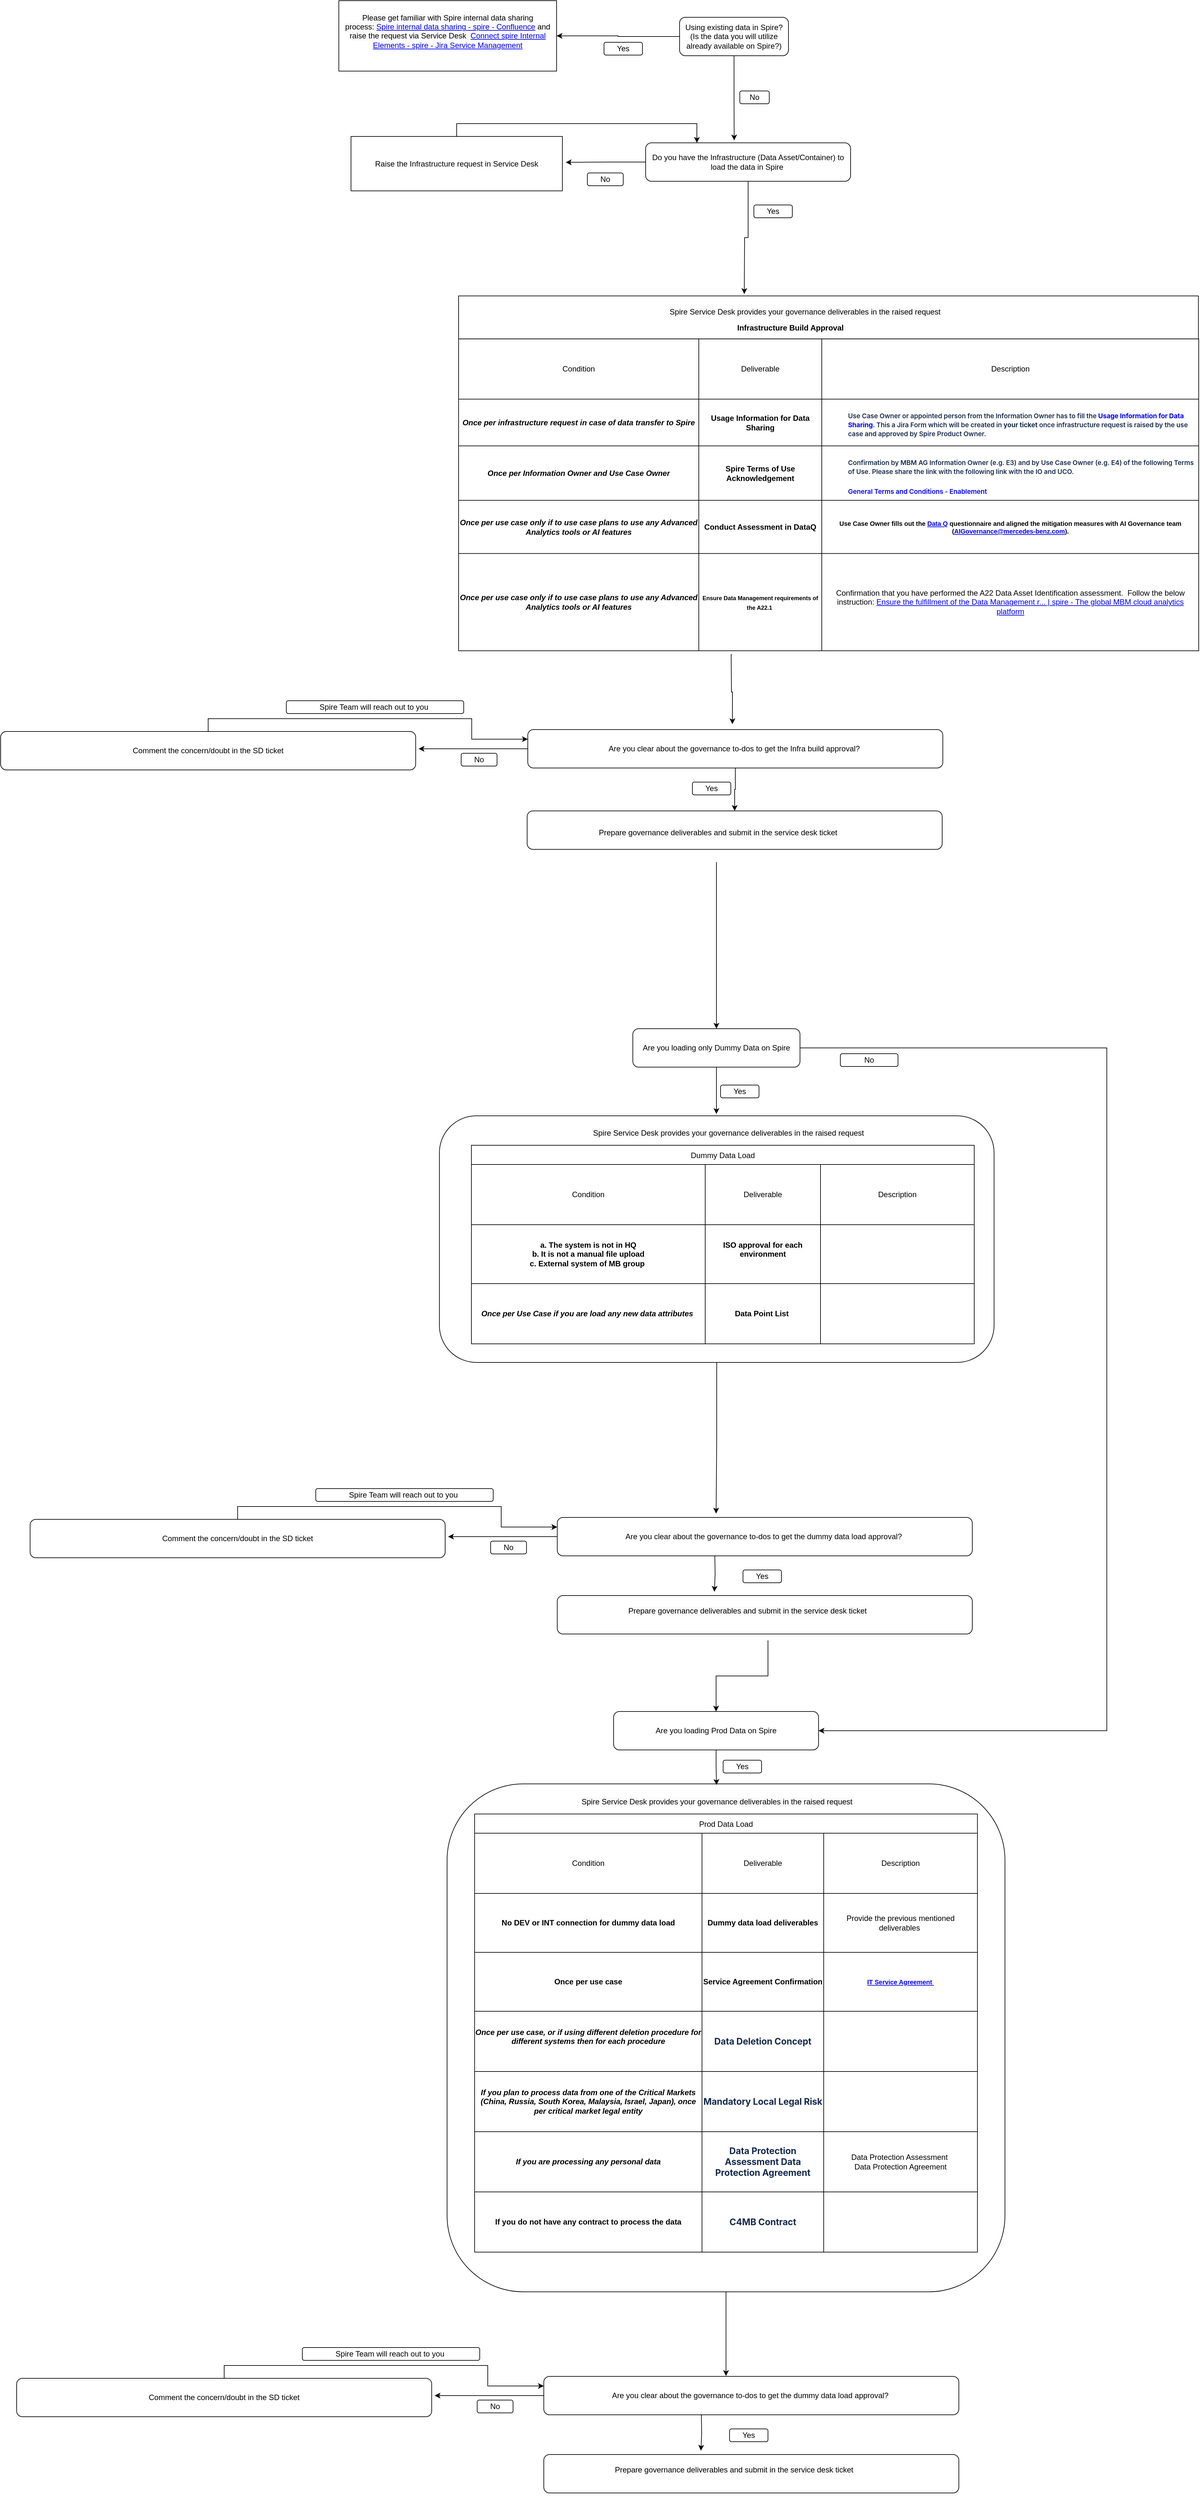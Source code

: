 <mxfile version="26.0.11">
  <diagram name="Page-1" id="hQ-1x9BbB4eBENIIL7El">
    <mxGraphModel dx="2869" dy="2221" grid="0" gridSize="10" guides="0" tooltips="1" connect="1" arrows="1" fold="1" page="1" pageScale="1" pageWidth="850" pageHeight="1100" math="0" shadow="0">
      <root>
        <mxCell id="0" />
        <mxCell id="1" parent="0" />
        <mxCell id="LPWXYnSDIeVFGLM9SnJD-84" value="" style="rounded=0;whiteSpace=wrap;html=1;" parent="1" vertex="1">
          <mxGeometry x="-42" y="459" width="1155" height="67.15" as="geometry" />
        </mxCell>
        <mxCell id="YCz1P3o43b8qL185OjPD-56" value="" style="rounded=1;whiteSpace=wrap;html=1;" vertex="1" parent="1">
          <mxGeometry x="-60" y="2782" width="871" height="793" as="geometry" />
        </mxCell>
        <mxCell id="YCz1P3o43b8qL185OjPD-52" value="" style="rounded=1;whiteSpace=wrap;html=1;" vertex="1" parent="1">
          <mxGeometry x="112" y="2488" width="648" height="60" as="geometry" />
        </mxCell>
        <mxCell id="YCz1P3o43b8qL185OjPD-27" value="" style="rounded=1;whiteSpace=wrap;html=1;" vertex="1" parent="1">
          <mxGeometry x="65" y="1263" width="648" height="60" as="geometry" />
        </mxCell>
        <mxCell id="YCz1P3o43b8qL185OjPD-23" value="" style="rounded=1;whiteSpace=wrap;html=1;" vertex="1" parent="1">
          <mxGeometry x="-72" y="1739" width="866" height="385" as="geometry" />
        </mxCell>
        <mxCell id="YCz1P3o43b8qL185OjPD-5" style="edgeStyle=orthogonalEdgeStyle;rounded=0;orthogonalLoop=1;jettySize=auto;html=1;" edge="1" parent="1" source="LPWXYnSDIeVFGLM9SnJD-1" target="LPWXYnSDIeVFGLM9SnJD-32">
          <mxGeometry relative="1" as="geometry" />
        </mxCell>
        <mxCell id="LPWXYnSDIeVFGLM9SnJD-1" value="Using existing data in Spire?&lt;div&gt;(Is the data you will utilize already available on Spire?)&lt;/div&gt;" style="rounded=1;whiteSpace=wrap;html=1;" parent="1" vertex="1">
          <mxGeometry x="303" y="24" width="170" height="60" as="geometry" />
        </mxCell>
        <mxCell id="LPWXYnSDIeVFGLM9SnJD-10" value="No" style="rounded=1;whiteSpace=wrap;html=1;" parent="1" vertex="1">
          <mxGeometry x="397" y="139" width="46" height="20" as="geometry" />
        </mxCell>
        <mxCell id="YCz1P3o43b8qL185OjPD-7" style="edgeStyle=orthogonalEdgeStyle;rounded=0;orthogonalLoop=1;jettySize=auto;html=1;exitX=0;exitY=0.5;exitDx=0;exitDy=0;" edge="1" parent="1" source="LPWXYnSDIeVFGLM9SnJD-18">
          <mxGeometry relative="1" as="geometry">
            <mxPoint x="125.286" y="250.429" as="targetPoint" />
          </mxGeometry>
        </mxCell>
        <mxCell id="LPWXYnSDIeVFGLM9SnJD-18" value="Do you have the Infrastructure (Data Asset/Container) to load the data in Spire&amp;nbsp;" style="rounded=1;whiteSpace=wrap;html=1;" parent="1" vertex="1">
          <mxGeometry x="250" y="220" width="320" height="60" as="geometry" />
        </mxCell>
        <mxCell id="YCz1P3o43b8qL185OjPD-24" style="edgeStyle=orthogonalEdgeStyle;rounded=0;orthogonalLoop=1;jettySize=auto;html=1;" edge="1" parent="1" source="LPWXYnSDIeVFGLM9SnJD-28">
          <mxGeometry relative="1" as="geometry">
            <mxPoint x="360.5" y="1736.095" as="targetPoint" />
          </mxGeometry>
        </mxCell>
        <mxCell id="LPWXYnSDIeVFGLM9SnJD-28" value="Are you loading only Dummy Data on Spire" style="rounded=1;whiteSpace=wrap;html=1;" parent="1" vertex="1">
          <mxGeometry x="230" y="1603" width="261" height="60" as="geometry" />
        </mxCell>
        <UserObject label="&#xa;&lt;span style=&quot;color: rgb(0, 0, 0); font-family: Helvetica; font-size: 12px; font-style: normal; font-variant-ligatures: normal; font-variant-caps: normal; font-weight: 400; letter-spacing: normal; orphans: 2; text-align: center; text-indent: 0px; text-transform: none; widows: 2; word-spacing: 0px; -webkit-text-stroke-width: 0px; white-space: normal; background-color: rgb(251, 251, 251); text-decoration-thickness: initial; text-decoration-style: initial; text-decoration-color: initial; display: inline !important; float: none;&quot;&gt;Please get familiar with&amp;nbsp;Spire internal data sharing process:&amp;nbsp;&lt;/span&gt;&lt;a style=&quot;forced-color-adjust: none; font-family: Helvetica; font-size: 12px; font-style: normal; font-variant-ligatures: normal; font-variant-caps: normal; font-weight: 400; letter-spacing: normal; orphans: 2; text-align: center; text-indent: 0px; text-transform: none; widows: 2; word-spacing: 0px; -webkit-text-stroke-width: 0px; white-space: normal; background-color: rgb(251, 251, 251);&quot; href=&quot;https://mercedes-benz-mobility.atlassian.net/wiki/spaces/DSPL/pages/673218737/Spire+internal+data+sharing&quot;&gt;Spire internal data sharing - spire - Confluence&lt;/a&gt;&lt;span style=&quot;color: rgb(0, 0, 0); font-family: Helvetica; font-size: 12px; font-style: normal; font-variant-ligatures: normal; font-variant-caps: normal; font-weight: 400; letter-spacing: normal; orphans: 2; text-align: center; text-indent: 0px; text-transform: none; widows: 2; word-spacing: 0px; -webkit-text-stroke-width: 0px; white-space: normal; background-color: rgb(251, 251, 251); text-decoration-thickness: initial; text-decoration-style: initial; text-decoration-color: initial; display: inline !important; float: none;&quot;&gt;&amp;nbsp;and raise the request via Service Desk&amp;nbsp;&amp;nbsp;&lt;/span&gt;&lt;a style=&quot;forced-color-adjust: none; font-family: Helvetica; font-size: 12px; font-style: normal; font-variant-ligatures: normal; font-variant-caps: normal; font-weight: 400; letter-spacing: normal; orphans: 2; text-align: center; text-indent: 0px; text-transform: none; widows: 2; word-spacing: 0px; -webkit-text-stroke-width: 0px; white-space: normal; background-color: rgb(251, 251, 251);&quot; href=&quot;https://mercedes-benz-mobility.atlassian.net/servicedesk/customer/portal/48/group/164/create/971&quot;&gt;Connect spire Internal Elements - spire - Jira Service Management&lt;/a&gt;&#xa;&#xa;" link="&#xa;&lt;span style=&quot;color: rgb(0, 0, 0); font-family: Helvetica; font-size: 12px; font-style: normal; font-variant-ligatures: normal; font-variant-caps: normal; font-weight: 400; letter-spacing: normal; orphans: 2; text-align: center; text-indent: 0px; text-transform: none; widows: 2; word-spacing: 0px; -webkit-text-stroke-width: 0px; white-space: normal; background-color: rgb(251, 251, 251); text-decoration-thickness: initial; text-decoration-style: initial; text-decoration-color: initial; display: inline !important; float: none;&quot;&gt;Please get familiar with&amp;nbsp;Spire internal data sharing process:&amp;nbsp;&lt;/span&gt;&lt;a style=&quot;forced-color-adjust: none; font-family: Helvetica; font-size: 12px; font-style: normal; font-variant-ligatures: normal; font-variant-caps: normal; font-weight: 400; letter-spacing: normal; orphans: 2; text-align: center; text-indent: 0px; text-transform: none; widows: 2; word-spacing: 0px; -webkit-text-stroke-width: 0px; white-space: normal; background-color: rgb(251, 251, 251);&quot; href=&quot;https://mercedes-benz-mobility.atlassian.net/wiki/spaces/DSPL/pages/673218737/Spire+internal+data+sharing&quot;&gt;Spire internal data sharing - spire - Confluence&lt;/a&gt;&lt;span style=&quot;color: rgb(0, 0, 0); font-family: Helvetica; font-size: 12px; font-style: normal; font-variant-ligatures: normal; font-variant-caps: normal; font-weight: 400; letter-spacing: normal; orphans: 2; text-align: center; text-indent: 0px; text-transform: none; widows: 2; word-spacing: 0px; -webkit-text-stroke-width: 0px; white-space: normal; background-color: rgb(251, 251, 251); text-decoration-thickness: initial; text-decoration-style: initial; text-decoration-color: initial; display: inline !important; float: none;&quot;&gt;&amp;nbsp;and raise the request via Service Desk&amp;nbsp;&amp;nbsp;&lt;/span&gt;&lt;a style=&quot;forced-color-adjust: none; font-family: Helvetica; font-size: 12px; font-style: normal; font-variant-ligatures: normal; font-variant-caps: normal; font-weight: 400; letter-spacing: normal; orphans: 2; text-align: center; text-indent: 0px; text-transform: none; widows: 2; word-spacing: 0px; -webkit-text-stroke-width: 0px; white-space: normal; background-color: rgb(251, 251, 251);&quot; href=&quot;https://mercedes-benz-mobility.atlassian.net/servicedesk/customer/portal/48/group/164/create/971&quot;&gt;Connect spire Internal Elements - spire - Jira Service Management&lt;/a&gt;&#xa;&#xa;" id="LPWXYnSDIeVFGLM9SnJD-32">
          <mxCell style="rounded=0;whiteSpace=wrap;html=1;" parent="1" vertex="1">
            <mxGeometry x="-229" y="-2" width="340" height="110" as="geometry" />
          </mxCell>
        </UserObject>
        <mxCell id="LPWXYnSDIeVFGLM9SnJD-85" value="Dummy Data Load" style="shape=table;startSize=30;container=1;collapsible=0;childLayout=tableLayout;" parent="1" vertex="1">
          <mxGeometry x="-22" y="1785" width="785" height="310" as="geometry" />
        </mxCell>
        <mxCell id="LPWXYnSDIeVFGLM9SnJD-86" value="" style="shape=tableRow;horizontal=0;startSize=0;swimlaneHead=0;swimlaneBody=0;strokeColor=inherit;top=0;left=0;bottom=0;right=0;collapsible=0;dropTarget=0;fillColor=none;points=[[0,0.5],[1,0.5]];portConstraint=eastwest;" parent="LPWXYnSDIeVFGLM9SnJD-85" vertex="1">
          <mxGeometry y="30" width="785" height="94" as="geometry" />
        </mxCell>
        <mxCell id="LPWXYnSDIeVFGLM9SnJD-95" value="Condition" style="shape=partialRectangle;html=1;whiteSpace=wrap;connectable=0;strokeColor=inherit;overflow=hidden;fillColor=none;top=0;left=0;bottom=0;right=0;pointerEvents=1;" parent="LPWXYnSDIeVFGLM9SnJD-86" vertex="1">
          <mxGeometry width="365" height="94" as="geometry">
            <mxRectangle width="365" height="94" as="alternateBounds" />
          </mxGeometry>
        </mxCell>
        <mxCell id="LPWXYnSDIeVFGLM9SnJD-87" value="Deliverable" style="shape=partialRectangle;html=1;whiteSpace=wrap;connectable=0;strokeColor=inherit;overflow=hidden;fillColor=none;top=0;left=0;bottom=0;right=0;pointerEvents=1;" parent="LPWXYnSDIeVFGLM9SnJD-86" vertex="1">
          <mxGeometry x="365" width="180" height="94" as="geometry">
            <mxRectangle width="180" height="94" as="alternateBounds" />
          </mxGeometry>
        </mxCell>
        <mxCell id="LPWXYnSDIeVFGLM9SnJD-88" value="Description" style="shape=partialRectangle;html=1;whiteSpace=wrap;connectable=0;strokeColor=inherit;overflow=hidden;fillColor=none;top=0;left=0;bottom=0;right=0;pointerEvents=1;" parent="LPWXYnSDIeVFGLM9SnJD-86" vertex="1">
          <mxGeometry x="545" width="240" height="94" as="geometry">
            <mxRectangle width="240" height="94" as="alternateBounds" />
          </mxGeometry>
        </mxCell>
        <mxCell id="LPWXYnSDIeVFGLM9SnJD-89" value="" style="shape=tableRow;horizontal=0;startSize=0;swimlaneHead=0;swimlaneBody=0;strokeColor=inherit;top=0;left=0;bottom=0;right=0;collapsible=0;dropTarget=0;fillColor=none;points=[[0,0.5],[1,0.5]];portConstraint=eastwest;" parent="LPWXYnSDIeVFGLM9SnJD-85" vertex="1">
          <mxGeometry y="124" width="785" height="92" as="geometry" />
        </mxCell>
        <mxCell id="LPWXYnSDIeVFGLM9SnJD-96" value="&lt;b&gt;a. The system is not in HQ&lt;/b&gt;&lt;div&gt;&lt;b&gt;b. It is not a manual file upload&lt;/b&gt;&lt;/div&gt;&lt;div&gt;&lt;b&gt;c. External system of MB group&amp;nbsp;&lt;/b&gt;&lt;/div&gt;" style="shape=partialRectangle;html=1;whiteSpace=wrap;connectable=0;strokeColor=inherit;overflow=hidden;fillColor=none;top=0;left=0;bottom=0;right=0;pointerEvents=1;" parent="LPWXYnSDIeVFGLM9SnJD-89" vertex="1">
          <mxGeometry width="365" height="92" as="geometry">
            <mxRectangle width="365" height="92" as="alternateBounds" />
          </mxGeometry>
        </mxCell>
        <mxCell id="LPWXYnSDIeVFGLM9SnJD-90" value="&#xa;&lt;strong style=&quot;forced-color-adjust: none; color: rgb(0, 0, 0); font-family: Helvetica; font-size: 12px; font-style: normal; font-variant-ligatures: normal; font-variant-caps: normal; letter-spacing: normal; orphans: 2; text-indent: 0px; text-transform: none; widows: 2; word-spacing: 0px; -webkit-text-stroke-width: 0px; white-space: normal; background-color: rgb(251, 251, 251); text-decoration-thickness: initial; text-decoration-style: initial; text-decoration-color: initial; text-align: left;&quot; data-prosemirror-mark-name=&quot;strong&quot; data-prosemirror-content-type=&quot;mark&quot;&gt;ISO approval for each environment&lt;/strong&gt;&#xa;&#xa;" style="shape=partialRectangle;html=1;whiteSpace=wrap;connectable=0;strokeColor=inherit;overflow=hidden;fillColor=none;top=0;left=0;bottom=0;right=0;pointerEvents=1;" parent="LPWXYnSDIeVFGLM9SnJD-89" vertex="1">
          <mxGeometry x="365" width="180" height="92" as="geometry">
            <mxRectangle width="180" height="92" as="alternateBounds" />
          </mxGeometry>
        </mxCell>
        <mxCell id="LPWXYnSDIeVFGLM9SnJD-91" value="" style="shape=partialRectangle;html=1;whiteSpace=wrap;connectable=0;strokeColor=inherit;overflow=hidden;fillColor=none;top=0;left=0;bottom=0;right=0;pointerEvents=1;" parent="LPWXYnSDIeVFGLM9SnJD-89" vertex="1">
          <mxGeometry x="545" width="240" height="92" as="geometry">
            <mxRectangle width="240" height="92" as="alternateBounds" />
          </mxGeometry>
        </mxCell>
        <mxCell id="LPWXYnSDIeVFGLM9SnJD-92" style="shape=tableRow;horizontal=0;startSize=0;swimlaneHead=0;swimlaneBody=0;strokeColor=inherit;top=0;left=0;bottom=0;right=0;collapsible=0;dropTarget=0;fillColor=none;points=[[0,0.5],[1,0.5]];portConstraint=eastwest;" parent="LPWXYnSDIeVFGLM9SnJD-85" vertex="1">
          <mxGeometry y="216" width="785" height="94" as="geometry" />
        </mxCell>
        <mxCell id="LPWXYnSDIeVFGLM9SnJD-97" value="&lt;strong style=&quot;color: light-dark(rgb(0, 0, 0), rgb(255, 255, 255)); text-align: left; background-color: transparent;&quot; data-prosemirror-mark-name=&quot;strong&quot; data-prosemirror-content-type=&quot;mark&quot;&gt;&lt;i&gt;Once per Use Case if you are load any new data attributes&amp;nbsp;&lt;/i&gt;&lt;/strong&gt;" style="shape=partialRectangle;html=1;whiteSpace=wrap;connectable=0;strokeColor=inherit;overflow=hidden;fillColor=none;top=0;left=0;bottom=0;right=0;pointerEvents=1;" parent="LPWXYnSDIeVFGLM9SnJD-92" vertex="1">
          <mxGeometry width="365" height="94" as="geometry">
            <mxRectangle width="365" height="94" as="alternateBounds" />
          </mxGeometry>
        </mxCell>
        <mxCell id="LPWXYnSDIeVFGLM9SnJD-93" value="&lt;strong style=&quot;text-align: left;&quot; data-prosemirror-mark-name=&quot;strong&quot; data-prosemirror-content-type=&quot;mark&quot;&gt;Data Point List&amp;nbsp;&lt;/strong&gt;" style="shape=partialRectangle;html=1;whiteSpace=wrap;connectable=0;strokeColor=inherit;overflow=hidden;fillColor=none;top=0;left=0;bottom=0;right=0;pointerEvents=1;" parent="LPWXYnSDIeVFGLM9SnJD-92" vertex="1">
          <mxGeometry x="365" width="180" height="94" as="geometry">
            <mxRectangle width="180" height="94" as="alternateBounds" />
          </mxGeometry>
        </mxCell>
        <mxCell id="LPWXYnSDIeVFGLM9SnJD-94" style="shape=partialRectangle;html=1;whiteSpace=wrap;connectable=0;strokeColor=inherit;overflow=hidden;fillColor=none;top=0;left=0;bottom=0;right=0;pointerEvents=1;" parent="LPWXYnSDIeVFGLM9SnJD-92" vertex="1">
          <mxGeometry x="545" width="240" height="94" as="geometry">
            <mxRectangle width="240" height="94" as="alternateBounds" />
          </mxGeometry>
        </mxCell>
        <mxCell id="LPWXYnSDIeVFGLM9SnJD-98" value="Are you loading Prod Data on Spire" style="rounded=1;whiteSpace=wrap;html=1;" parent="1" vertex="1">
          <mxGeometry x="200" y="2669" width="320" height="60" as="geometry" />
        </mxCell>
        <mxCell id="LPWXYnSDIeVFGLM9SnJD-99" value="Prod Data Load" style="shape=table;startSize=30;container=1;collapsible=0;childLayout=tableLayout;" parent="1" vertex="1">
          <mxGeometry x="-17" y="2829" width="785" height="684" as="geometry" />
        </mxCell>
        <mxCell id="LPWXYnSDIeVFGLM9SnJD-100" value="" style="shape=tableRow;horizontal=0;startSize=0;swimlaneHead=0;swimlaneBody=0;strokeColor=inherit;top=0;left=0;bottom=0;right=0;collapsible=0;dropTarget=0;fillColor=none;points=[[0,0.5],[1,0.5]];portConstraint=eastwest;" parent="LPWXYnSDIeVFGLM9SnJD-99" vertex="1">
          <mxGeometry y="30" width="785" height="94" as="geometry" />
        </mxCell>
        <mxCell id="LPWXYnSDIeVFGLM9SnJD-101" value="Condition" style="shape=partialRectangle;html=1;whiteSpace=wrap;connectable=0;strokeColor=inherit;overflow=hidden;fillColor=none;top=0;left=0;bottom=0;right=0;pointerEvents=1;" parent="LPWXYnSDIeVFGLM9SnJD-100" vertex="1">
          <mxGeometry width="355" height="94" as="geometry">
            <mxRectangle width="355" height="94" as="alternateBounds" />
          </mxGeometry>
        </mxCell>
        <mxCell id="LPWXYnSDIeVFGLM9SnJD-102" value="Deliverable" style="shape=partialRectangle;html=1;whiteSpace=wrap;connectable=0;strokeColor=inherit;overflow=hidden;fillColor=none;top=0;left=0;bottom=0;right=0;pointerEvents=1;" parent="LPWXYnSDIeVFGLM9SnJD-100" vertex="1">
          <mxGeometry x="355" width="190" height="94" as="geometry">
            <mxRectangle width="190" height="94" as="alternateBounds" />
          </mxGeometry>
        </mxCell>
        <mxCell id="LPWXYnSDIeVFGLM9SnJD-103" value="Description" style="shape=partialRectangle;html=1;whiteSpace=wrap;connectable=0;strokeColor=inherit;overflow=hidden;fillColor=none;top=0;left=0;bottom=0;right=0;pointerEvents=1;" parent="LPWXYnSDIeVFGLM9SnJD-100" vertex="1">
          <mxGeometry x="545" width="240" height="94" as="geometry">
            <mxRectangle width="240" height="94" as="alternateBounds" />
          </mxGeometry>
        </mxCell>
        <mxCell id="LPWXYnSDIeVFGLM9SnJD-124" value="" style="shape=tableRow;horizontal=0;startSize=0;swimlaneHead=0;swimlaneBody=0;strokeColor=inherit;top=0;left=0;bottom=0;right=0;collapsible=0;dropTarget=0;fillColor=none;points=[[0,0.5],[1,0.5]];portConstraint=eastwest;" parent="LPWXYnSDIeVFGLM9SnJD-99" vertex="1">
          <mxGeometry y="124" width="785" height="92" as="geometry" />
        </mxCell>
        <mxCell id="LPWXYnSDIeVFGLM9SnJD-125" value="&lt;b&gt;No DEV or INT connection for dummy data load&lt;/b&gt;" style="shape=partialRectangle;html=1;whiteSpace=wrap;connectable=0;strokeColor=inherit;overflow=hidden;fillColor=none;top=0;left=0;bottom=0;right=0;pointerEvents=1;" parent="LPWXYnSDIeVFGLM9SnJD-124" vertex="1">
          <mxGeometry width="355" height="92" as="geometry">
            <mxRectangle width="355" height="92" as="alternateBounds" />
          </mxGeometry>
        </mxCell>
        <mxCell id="LPWXYnSDIeVFGLM9SnJD-126" value="&lt;b&gt;Dummy data load deliverables&lt;/b&gt;" style="shape=partialRectangle;html=1;whiteSpace=wrap;connectable=0;strokeColor=inherit;overflow=hidden;fillColor=none;top=0;left=0;bottom=0;right=0;pointerEvents=1;" parent="LPWXYnSDIeVFGLM9SnJD-124" vertex="1">
          <mxGeometry x="355" width="190" height="92" as="geometry">
            <mxRectangle width="190" height="92" as="alternateBounds" />
          </mxGeometry>
        </mxCell>
        <mxCell id="LPWXYnSDIeVFGLM9SnJD-127" value="Provide the previous mentioned deliverables&amp;nbsp;" style="shape=partialRectangle;html=1;whiteSpace=wrap;connectable=0;strokeColor=inherit;overflow=hidden;fillColor=none;top=0;left=0;bottom=0;right=0;pointerEvents=1;" parent="LPWXYnSDIeVFGLM9SnJD-124" vertex="1">
          <mxGeometry x="545" width="240" height="92" as="geometry">
            <mxRectangle width="240" height="92" as="alternateBounds" />
          </mxGeometry>
        </mxCell>
        <mxCell id="LPWXYnSDIeVFGLM9SnJD-104" value="" style="shape=tableRow;horizontal=0;startSize=0;swimlaneHead=0;swimlaneBody=0;strokeColor=inherit;top=0;left=0;bottom=0;right=0;collapsible=0;dropTarget=0;fillColor=none;points=[[0,0.5],[1,0.5]];portConstraint=eastwest;" parent="LPWXYnSDIeVFGLM9SnJD-99" vertex="1">
          <mxGeometry y="216" width="785" height="92" as="geometry" />
        </mxCell>
        <mxCell id="LPWXYnSDIeVFGLM9SnJD-105" value="&lt;b&gt;Once per use case&lt;/b&gt;" style="shape=partialRectangle;html=1;whiteSpace=wrap;connectable=0;strokeColor=inherit;overflow=hidden;fillColor=none;top=0;left=0;bottom=0;right=0;pointerEvents=1;" parent="LPWXYnSDIeVFGLM9SnJD-104" vertex="1">
          <mxGeometry width="355" height="92" as="geometry">
            <mxRectangle width="355" height="92" as="alternateBounds" />
          </mxGeometry>
        </mxCell>
        <mxCell id="LPWXYnSDIeVFGLM9SnJD-106" value="&lt;b&gt;Service Agreement Confirmation&lt;/b&gt;" style="shape=partialRectangle;html=1;whiteSpace=wrap;connectable=0;strokeColor=inherit;overflow=hidden;fillColor=none;top=0;left=0;bottom=0;right=0;pointerEvents=1;" parent="LPWXYnSDIeVFGLM9SnJD-104" vertex="1">
          <mxGeometry x="355" width="190" height="92" as="geometry">
            <mxRectangle width="190" height="92" as="alternateBounds" />
          </mxGeometry>
        </mxCell>
        <mxCell id="LPWXYnSDIeVFGLM9SnJD-107" value="&lt;h5 data-pm-slice=&quot;1 1 []&quot; data-prosemirror-node-block=&quot;true&quot; data-prosemirror-node-name=&quot;heading&quot; data-prosemirror-content-type=&quot;node&quot; data-local-id=&quot;a94f655c-dc84-40ea-876c-7d7ab082163d&quot;&gt;&lt;a data-prosemirror-mark-name=&quot;link&quot; data-prosemirror-content-type=&quot;mark&quot; href=&quot;https://social.cloud.corpintra.net/docs/DOC-523059&quot;&gt;IT Service Agreement&amp;nbsp;&lt;/a&gt;&lt;/h5&gt;" style="shape=partialRectangle;html=1;whiteSpace=wrap;connectable=0;strokeColor=inherit;overflow=hidden;fillColor=none;top=0;left=0;bottom=0;right=0;pointerEvents=1;" parent="LPWXYnSDIeVFGLM9SnJD-104" vertex="1">
          <mxGeometry x="545" width="240" height="92" as="geometry">
            <mxRectangle width="240" height="92" as="alternateBounds" />
          </mxGeometry>
        </mxCell>
        <mxCell id="LPWXYnSDIeVFGLM9SnJD-112" style="shape=tableRow;horizontal=0;startSize=0;swimlaneHead=0;swimlaneBody=0;strokeColor=inherit;top=0;left=0;bottom=0;right=0;collapsible=0;dropTarget=0;fillColor=none;points=[[0,0.5],[1,0.5]];portConstraint=eastwest;" parent="LPWXYnSDIeVFGLM9SnJD-99" vertex="1">
          <mxGeometry y="308" width="785" height="94" as="geometry" />
        </mxCell>
        <mxCell id="LPWXYnSDIeVFGLM9SnJD-113" value="&lt;div style=&quot;&quot;&gt;&lt;span style=&quot;background-color: transparent;&quot;&gt;&lt;b&gt;&lt;i&gt;Once per use case, or if using different deletion procedure for different systems then for each procedure&lt;/i&gt;&lt;/b&gt;&lt;/span&gt;&lt;/div&gt;&lt;div style=&quot;&quot;&gt;&lt;span style=&quot;background-color: transparent;&quot;&gt;&lt;b&gt;&lt;i&gt;&lt;br&gt;&lt;/i&gt;&lt;/b&gt;&lt;/span&gt;&lt;/div&gt;" style="shape=partialRectangle;html=1;whiteSpace=wrap;connectable=0;strokeColor=inherit;overflow=hidden;fillColor=none;top=0;left=0;bottom=0;right=0;pointerEvents=1;" parent="LPWXYnSDIeVFGLM9SnJD-112" vertex="1">
          <mxGeometry width="355" height="94" as="geometry">
            <mxRectangle width="355" height="94" as="alternateBounds" />
          </mxGeometry>
        </mxCell>
        <mxCell id="LPWXYnSDIeVFGLM9SnJD-114" value="&lt;strong style=&quot;color: rgb(23, 43, 77); font-family: -apple-system, BlinkMacSystemFont, &amp;quot;Segoe UI&amp;quot;, Roboto, Oxygen, Ubuntu, &amp;quot;Fira Sans&amp;quot;, &amp;quot;Droid Sans&amp;quot;, &amp;quot;Helvetica Neue&amp;quot;, sans-serif; font-size: 14px; letter-spacing: -0.07px; text-align: start; white-space-collapse: preserve; background-color: rgb(255, 255, 255);&quot; data-renderer-mark=&quot;true&quot;&gt;Data Deletion Concept&lt;/strong&gt;" style="shape=partialRectangle;html=1;whiteSpace=wrap;connectable=0;strokeColor=inherit;overflow=hidden;fillColor=none;top=0;left=0;bottom=0;right=0;pointerEvents=1;" parent="LPWXYnSDIeVFGLM9SnJD-112" vertex="1">
          <mxGeometry x="355" width="190" height="94" as="geometry">
            <mxRectangle width="190" height="94" as="alternateBounds" />
          </mxGeometry>
        </mxCell>
        <mxCell id="LPWXYnSDIeVFGLM9SnJD-115" style="shape=partialRectangle;html=1;whiteSpace=wrap;connectable=0;strokeColor=inherit;overflow=hidden;fillColor=none;top=0;left=0;bottom=0;right=0;pointerEvents=1;" parent="LPWXYnSDIeVFGLM9SnJD-112" vertex="1">
          <mxGeometry x="545" width="240" height="94" as="geometry">
            <mxRectangle width="240" height="94" as="alternateBounds" />
          </mxGeometry>
        </mxCell>
        <mxCell id="LPWXYnSDIeVFGLM9SnJD-116" style="shape=tableRow;horizontal=0;startSize=0;swimlaneHead=0;swimlaneBody=0;strokeColor=inherit;top=0;left=0;bottom=0;right=0;collapsible=0;dropTarget=0;fillColor=none;points=[[0,0.5],[1,0.5]];portConstraint=eastwest;" parent="LPWXYnSDIeVFGLM9SnJD-99" vertex="1">
          <mxGeometry y="402" width="785" height="94" as="geometry" />
        </mxCell>
        <mxCell id="LPWXYnSDIeVFGLM9SnJD-117" value="&lt;div style=&quot;&quot;&gt;&lt;span style=&quot;background-color: transparent;&quot;&gt;&lt;b&gt;&lt;i&gt;If you plan to process data from one of the Critical Markets (China, Russia, South Korea, Malaysia, Israel, Japan), once per critical market legal entity&lt;/i&gt;&lt;/b&gt;&lt;/span&gt;&lt;/div&gt;" style="shape=partialRectangle;html=1;whiteSpace=wrap;connectable=0;strokeColor=inherit;overflow=hidden;fillColor=none;top=0;left=0;bottom=0;right=0;pointerEvents=1;align=center;" parent="LPWXYnSDIeVFGLM9SnJD-116" vertex="1">
          <mxGeometry width="355" height="94" as="geometry">
            <mxRectangle width="355" height="94" as="alternateBounds" />
          </mxGeometry>
        </mxCell>
        <mxCell id="LPWXYnSDIeVFGLM9SnJD-118" value="&lt;strong style=&quot;color: rgb(23, 43, 77); font-family: -apple-system, BlinkMacSystemFont, &amp;quot;Segoe UI&amp;quot;, Roboto, Oxygen, Ubuntu, &amp;quot;Fira Sans&amp;quot;, &amp;quot;Droid Sans&amp;quot;, &amp;quot;Helvetica Neue&amp;quot;, sans-serif; font-size: 14px; letter-spacing: -0.07px; text-align: start; white-space-collapse: preserve; background-color: rgb(255, 255, 255);&quot; data-renderer-mark=&quot;true&quot;&gt;Mandatory Local Legal Risk&lt;/strong&gt;" style="shape=partialRectangle;html=1;whiteSpace=wrap;connectable=0;strokeColor=inherit;overflow=hidden;fillColor=none;top=0;left=0;bottom=0;right=0;pointerEvents=1;" parent="LPWXYnSDIeVFGLM9SnJD-116" vertex="1">
          <mxGeometry x="355" width="190" height="94" as="geometry">
            <mxRectangle width="190" height="94" as="alternateBounds" />
          </mxGeometry>
        </mxCell>
        <mxCell id="LPWXYnSDIeVFGLM9SnJD-119" style="shape=partialRectangle;html=1;whiteSpace=wrap;connectable=0;strokeColor=inherit;overflow=hidden;fillColor=none;top=0;left=0;bottom=0;right=0;pointerEvents=1;" parent="LPWXYnSDIeVFGLM9SnJD-116" vertex="1">
          <mxGeometry x="545" width="240" height="94" as="geometry">
            <mxRectangle width="240" height="94" as="alternateBounds" />
          </mxGeometry>
        </mxCell>
        <mxCell id="LPWXYnSDIeVFGLM9SnJD-120" style="shape=tableRow;horizontal=0;startSize=0;swimlaneHead=0;swimlaneBody=0;strokeColor=inherit;top=0;left=0;bottom=0;right=0;collapsible=0;dropTarget=0;fillColor=none;points=[[0,0.5],[1,0.5]];portConstraint=eastwest;" parent="LPWXYnSDIeVFGLM9SnJD-99" vertex="1">
          <mxGeometry y="496" width="785" height="94" as="geometry" />
        </mxCell>
        <mxCell id="LPWXYnSDIeVFGLM9SnJD-121" value="&lt;strong style=&quot;color: light-dark(rgb(0, 0, 0), rgb(255, 255, 255)); text-align: left; background-color: transparent;&quot; data-prosemirror-mark-name=&quot;strong&quot; data-prosemirror-content-type=&quot;mark&quot;&gt;&lt;i&gt;If you are processing any personal data&lt;/i&gt;&lt;/strong&gt;" style="shape=partialRectangle;html=1;whiteSpace=wrap;connectable=0;strokeColor=inherit;overflow=hidden;fillColor=none;top=0;left=0;bottom=0;right=0;pointerEvents=1;" parent="LPWXYnSDIeVFGLM9SnJD-120" vertex="1">
          <mxGeometry width="355" height="94" as="geometry">
            <mxRectangle width="355" height="94" as="alternateBounds" />
          </mxGeometry>
        </mxCell>
        <mxCell id="LPWXYnSDIeVFGLM9SnJD-122" value="&lt;strong style=&quot;color: rgb(23, 43, 77); font-family: -apple-system, BlinkMacSystemFont, &amp;quot;Segoe UI&amp;quot;, Roboto, Oxygen, Ubuntu, &amp;quot;Fira Sans&amp;quot;, &amp;quot;Droid Sans&amp;quot;, &amp;quot;Helvetica Neue&amp;quot;, sans-serif; font-size: 14px; letter-spacing: -0.07px; text-align: start; white-space-collapse: preserve; background-color: rgb(255, 255, 255);&quot; data-renderer-mark=&quot;true&quot;&gt;Data Protection Assessment Data Protection Agreement&lt;/strong&gt;" style="shape=partialRectangle;html=1;whiteSpace=wrap;connectable=0;strokeColor=inherit;overflow=hidden;fillColor=none;top=0;left=0;bottom=0;right=0;pointerEvents=1;" parent="LPWXYnSDIeVFGLM9SnJD-120" vertex="1">
          <mxGeometry x="355" width="190" height="94" as="geometry">
            <mxRectangle width="190" height="94" as="alternateBounds" />
          </mxGeometry>
        </mxCell>
        <mxCell id="LPWXYnSDIeVFGLM9SnJD-123" value="Data Protection Assessment&amp;nbsp;&lt;div&gt;Data Protection Agreement&lt;/div&gt;" style="shape=partialRectangle;html=1;whiteSpace=wrap;connectable=0;strokeColor=inherit;overflow=hidden;fillColor=none;top=0;left=0;bottom=0;right=0;pointerEvents=1;" parent="LPWXYnSDIeVFGLM9SnJD-120" vertex="1">
          <mxGeometry x="545" width="240" height="94" as="geometry">
            <mxRectangle width="240" height="94" as="alternateBounds" />
          </mxGeometry>
        </mxCell>
        <mxCell id="LPWXYnSDIeVFGLM9SnJD-108" style="shape=tableRow;horizontal=0;startSize=0;swimlaneHead=0;swimlaneBody=0;strokeColor=inherit;top=0;left=0;bottom=0;right=0;collapsible=0;dropTarget=0;fillColor=none;points=[[0,0.5],[1,0.5]];portConstraint=eastwest;" parent="LPWXYnSDIeVFGLM9SnJD-99" vertex="1">
          <mxGeometry y="590" width="785" height="94" as="geometry" />
        </mxCell>
        <mxCell id="LPWXYnSDIeVFGLM9SnJD-109" value="&lt;b&gt;If you do not have any contract to process the data&lt;/b&gt;" style="shape=partialRectangle;html=1;whiteSpace=wrap;connectable=0;strokeColor=inherit;overflow=hidden;fillColor=none;top=0;left=0;bottom=0;right=0;pointerEvents=1;" parent="LPWXYnSDIeVFGLM9SnJD-108" vertex="1">
          <mxGeometry width="355" height="94" as="geometry">
            <mxRectangle width="355" height="94" as="alternateBounds" />
          </mxGeometry>
        </mxCell>
        <mxCell id="LPWXYnSDIeVFGLM9SnJD-110" value="&lt;strong style=&quot;color: rgb(23, 43, 77); font-family: -apple-system, BlinkMacSystemFont, &amp;quot;Segoe UI&amp;quot;, Roboto, Oxygen, Ubuntu, &amp;quot;Fira Sans&amp;quot;, &amp;quot;Droid Sans&amp;quot;, &amp;quot;Helvetica Neue&amp;quot;, sans-serif; font-size: 14px; letter-spacing: -0.07px; text-align: start; white-space-collapse: preserve; background-color: rgb(255, 255, 255);&quot; data-renderer-mark=&quot;true&quot;&gt;C4MB Contract&lt;/strong&gt;" style="shape=partialRectangle;html=1;whiteSpace=wrap;connectable=0;strokeColor=inherit;overflow=hidden;fillColor=none;top=0;left=0;bottom=0;right=0;pointerEvents=1;" parent="LPWXYnSDIeVFGLM9SnJD-108" vertex="1">
          <mxGeometry x="355" width="190" height="94" as="geometry">
            <mxRectangle width="190" height="94" as="alternateBounds" />
          </mxGeometry>
        </mxCell>
        <mxCell id="LPWXYnSDIeVFGLM9SnJD-111" value="" style="shape=partialRectangle;html=1;whiteSpace=wrap;connectable=0;strokeColor=inherit;overflow=hidden;fillColor=none;top=0;left=0;bottom=0;right=0;pointerEvents=1;" parent="LPWXYnSDIeVFGLM9SnJD-108" vertex="1">
          <mxGeometry x="545" width="240" height="94" as="geometry">
            <mxRectangle width="240" height="94" as="alternateBounds" />
          </mxGeometry>
        </mxCell>
        <mxCell id="LPWXYnSDIeVFGLM9SnJD-129" value="Yes" style="rounded=1;whiteSpace=wrap;html=1;" parent="1" vertex="1">
          <mxGeometry x="419" y="317" width="60" height="20" as="geometry" />
        </mxCell>
        <mxCell id="LPWXYnSDIeVFGLM9SnJD-131" value="No" style="rounded=1;whiteSpace=wrap;html=1;" parent="1" vertex="1">
          <mxGeometry x="554" y="1642" width="90" height="20" as="geometry" />
        </mxCell>
        <mxCell id="LPWXYnSDIeVFGLM9SnJD-133" value="Yes" style="rounded=1;whiteSpace=wrap;html=1;" parent="1" vertex="1">
          <mxGeometry x="367" y="1691" width="60" height="20" as="geometry" />
        </mxCell>
        <mxCell id="YCz1P3o43b8qL185OjPD-9" style="edgeStyle=orthogonalEdgeStyle;rounded=0;orthogonalLoop=1;jettySize=auto;html=1;entryX=0.25;entryY=0;entryDx=0;entryDy=0;exitX=0.5;exitY=0;exitDx=0;exitDy=0;" edge="1" parent="1" source="LPWXYnSDIeVFGLM9SnJD-134" target="LPWXYnSDIeVFGLM9SnJD-18">
          <mxGeometry relative="1" as="geometry" />
        </mxCell>
        <UserObject label="Raise the Infrastructure request in Service Desk" link="&#xa;&lt;span style=&quot;color: rgb(0, 0, 0); font-family: Helvetica; font-size: 12px; font-style: normal; font-variant-ligatures: normal; font-variant-caps: normal; font-weight: 400; letter-spacing: normal; orphans: 2; text-align: center; text-indent: 0px; text-transform: none; widows: 2; word-spacing: 0px; -webkit-text-stroke-width: 0px; white-space: normal; background-color: rgb(251, 251, 251); text-decoration-thickness: initial; text-decoration-style: initial; text-decoration-color: initial; display: inline !important; float: none;&quot;&gt;Please get familiar with&amp;nbsp;Spire internal data sharing process:&amp;nbsp;&lt;/span&gt;&lt;a style=&quot;forced-color-adjust: none; font-family: Helvetica; font-size: 12px; font-style: normal; font-variant-ligatures: normal; font-variant-caps: normal; font-weight: 400; letter-spacing: normal; orphans: 2; text-align: center; text-indent: 0px; text-transform: none; widows: 2; word-spacing: 0px; -webkit-text-stroke-width: 0px; white-space: normal; background-color: rgb(251, 251, 251);&quot; href=&quot;https://mercedes-benz-mobility.atlassian.net/wiki/spaces/DSPL/pages/673218737/Spire+internal+data+sharing&quot;&gt;Spire internal data sharing - spire - Confluence&lt;/a&gt;&lt;span style=&quot;color: rgb(0, 0, 0); font-family: Helvetica; font-size: 12px; font-style: normal; font-variant-ligatures: normal; font-variant-caps: normal; font-weight: 400; letter-spacing: normal; orphans: 2; text-align: center; text-indent: 0px; text-transform: none; widows: 2; word-spacing: 0px; -webkit-text-stroke-width: 0px; white-space: normal; background-color: rgb(251, 251, 251); text-decoration-thickness: initial; text-decoration-style: initial; text-decoration-color: initial; display: inline !important; float: none;&quot;&gt;&amp;nbsp;and raise the request via Service Desk&amp;nbsp;&amp;nbsp;&lt;/span&gt;&lt;a style=&quot;forced-color-adjust: none; font-family: Helvetica; font-size: 12px; font-style: normal; font-variant-ligatures: normal; font-variant-caps: normal; font-weight: 400; letter-spacing: normal; orphans: 2; text-align: center; text-indent: 0px; text-transform: none; widows: 2; word-spacing: 0px; -webkit-text-stroke-width: 0px; white-space: normal; background-color: rgb(251, 251, 251);&quot; href=&quot;https://mercedes-benz-mobility.atlassian.net/servicedesk/customer/portal/48/group/164/create/971&quot;&gt;Connect spire Internal Elements - spire - Jira Service Management&lt;/a&gt;&#xa;&#xa;" id="LPWXYnSDIeVFGLM9SnJD-134">
          <mxCell style="rounded=0;whiteSpace=wrap;html=1;" parent="1" vertex="1">
            <mxGeometry x="-210" y="210" width="330" height="85" as="geometry" />
          </mxCell>
        </UserObject>
        <mxCell id="LPWXYnSDIeVFGLM9SnJD-9" value="Yes" style="rounded=1;whiteSpace=wrap;html=1;" parent="1" vertex="1">
          <mxGeometry x="185" y="63" width="60" height="20" as="geometry" />
        </mxCell>
        <mxCell id="LPWXYnSDIeVFGLM9SnJD-140" value="No" style="rounded=1;whiteSpace=wrap;html=1;" parent="1" vertex="1">
          <mxGeometry x="159" y="267" width="56" height="20" as="geometry" />
        </mxCell>
        <mxCell id="YCz1P3o43b8qL185OjPD-4" style="edgeStyle=orthogonalEdgeStyle;rounded=0;orthogonalLoop=1;jettySize=auto;html=1;entryX=0.432;entryY=-0.064;entryDx=0;entryDy=0;entryPerimeter=0;" edge="1" parent="1" source="LPWXYnSDIeVFGLM9SnJD-1" target="LPWXYnSDIeVFGLM9SnJD-18">
          <mxGeometry relative="1" as="geometry" />
        </mxCell>
        <mxCell id="YCz1P3o43b8qL185OjPD-10" value="" style="group" vertex="1" connectable="0" parent="1">
          <mxGeometry x="-42" y="459" width="850" height="554" as="geometry" />
        </mxCell>
        <mxCell id="LPWXYnSDIeVFGLM9SnJD-30" value="&lt;strong data-prosemirror-content-type=&quot;mark&quot; data-prosemirror-mark-name=&quot;strong&quot; style=&quot;forced-color-adjust: none; color: rgb(0, 0, 0); font-family: Helvetica; font-size: 12px; font-style: normal; font-variant-ligatures: normal; font-variant-caps: normal; letter-spacing: normal; orphans: 2; text-align: center; text-indent: 0px; text-transform: none; widows: 2; word-spacing: 0px; -webkit-text-stroke-width: 0px; white-space: normal; background-color: rgb(251, 251, 251); text-decoration-thickness: initial; text-decoration-style: initial; text-decoration-color: initial;&quot;&gt;Infrastructure Build Approval&lt;/strong&gt;" style="text;whiteSpace=wrap;html=1;" parent="YCz1P3o43b8qL185OjPD-10" vertex="1">
          <mxGeometry x="432.995" y="36.001" width="220.779" height="44.768" as="geometry" />
        </mxCell>
        <mxCell id="LPWXYnSDIeVFGLM9SnJD-47" value="" style="shape=table;startSize=0;container=1;collapsible=0;childLayout=tableLayout;" parent="YCz1P3o43b8qL185OjPD-10" vertex="1">
          <mxGeometry y="67.152" width="1155.5" height="486.848" as="geometry" />
        </mxCell>
        <mxCell id="LPWXYnSDIeVFGLM9SnJD-52" value="" style="shape=tableRow;horizontal=0;startSize=0;swimlaneHead=0;swimlaneBody=0;strokeColor=inherit;top=0;left=0;bottom=0;right=0;collapsible=0;dropTarget=0;fillColor=none;points=[[0,0.5],[1,0.5]];portConstraint=eastwest;" parent="LPWXYnSDIeVFGLM9SnJD-47" vertex="1">
          <mxGeometry width="1155.5" height="94" as="geometry" />
        </mxCell>
        <mxCell id="LPWXYnSDIeVFGLM9SnJD-53" value="Condition" style="shape=partialRectangle;html=1;whiteSpace=wrap;connectable=0;strokeColor=inherit;overflow=hidden;fillColor=none;top=0;left=0;bottom=0;right=0;pointerEvents=1;" parent="LPWXYnSDIeVFGLM9SnJD-52" vertex="1">
          <mxGeometry width="375" height="94" as="geometry">
            <mxRectangle width="375" height="94" as="alternateBounds" />
          </mxGeometry>
        </mxCell>
        <mxCell id="LPWXYnSDIeVFGLM9SnJD-54" value="Deliverable" style="shape=partialRectangle;html=1;whiteSpace=wrap;connectable=0;strokeColor=inherit;overflow=hidden;fillColor=none;top=0;left=0;bottom=0;right=0;pointerEvents=1;" parent="LPWXYnSDIeVFGLM9SnJD-52" vertex="1">
          <mxGeometry x="375" width="192" height="94" as="geometry">
            <mxRectangle width="192" height="94" as="alternateBounds" />
          </mxGeometry>
        </mxCell>
        <mxCell id="LPWXYnSDIeVFGLM9SnJD-55" value="Description" style="shape=partialRectangle;html=1;whiteSpace=wrap;connectable=0;strokeColor=inherit;overflow=hidden;fillColor=none;top=0;left=0;bottom=0;right=0;pointerEvents=1;" parent="LPWXYnSDIeVFGLM9SnJD-52" vertex="1">
          <mxGeometry x="567" width="589" height="94" as="geometry">
            <mxRectangle width="589" height="94" as="alternateBounds" />
          </mxGeometry>
        </mxCell>
        <mxCell id="LPWXYnSDIeVFGLM9SnJD-56" value="" style="shape=tableRow;horizontal=0;startSize=0;swimlaneHead=0;swimlaneBody=0;strokeColor=inherit;top=0;left=0;bottom=0;right=0;collapsible=0;dropTarget=0;fillColor=none;points=[[0,0.5],[1,0.5]];portConstraint=eastwest;" parent="LPWXYnSDIeVFGLM9SnJD-47" vertex="1">
          <mxGeometry y="94" width="1155.5" height="73" as="geometry" />
        </mxCell>
        <mxCell id="LPWXYnSDIeVFGLM9SnJD-57" value="&lt;i style=&quot;text-align: left;&quot;&gt;&lt;strong style=&quot;background-color: transparent; color: light-dark(rgb(0, 0, 0), rgb(255, 255, 255));&quot; data-prosemirror-content-type=&quot;mark&quot; data-prosemirror-mark-name=&quot;strong&quot;&gt;Once&amp;nbsp;&lt;/strong&gt;&lt;strong style=&quot;background-color: transparent; color: light-dark(rgb(0, 0, 0), rgb(255, 255, 255));&quot; data-prosemirror-content-type=&quot;mark&quot; data-prosemirror-mark-name=&quot;strong&quot;&gt;per infrastructure request in case of data transfer to Spire&lt;/strong&gt;&lt;/i&gt;" style="shape=partialRectangle;html=1;whiteSpace=wrap;connectable=0;strokeColor=inherit;overflow=hidden;fillColor=none;top=0;left=0;bottom=0;right=0;pointerEvents=1;" parent="LPWXYnSDIeVFGLM9SnJD-56" vertex="1">
          <mxGeometry width="375" height="73" as="geometry">
            <mxRectangle width="375" height="73" as="alternateBounds" />
          </mxGeometry>
        </mxCell>
        <mxCell id="LPWXYnSDIeVFGLM9SnJD-58" value="&lt;strong style=&quot;text-align: left;&quot; data-prosemirror-content-type=&quot;mark&quot; data-prosemirror-mark-name=&quot;strong&quot;&gt;Usage Information for Data Sharing&lt;/strong&gt;" style="shape=partialRectangle;html=1;whiteSpace=wrap;connectable=0;strokeColor=inherit;overflow=hidden;fillColor=none;top=0;left=0;bottom=0;right=0;pointerEvents=1;" parent="LPWXYnSDIeVFGLM9SnJD-56" vertex="1">
          <mxGeometry x="375" width="192" height="73" as="geometry">
            <mxRectangle width="192" height="73" as="alternateBounds" />
          </mxGeometry>
        </mxCell>
        <mxCell id="LPWXYnSDIeVFGLM9SnJD-59" value="&lt;blockquote style=&quot;margin: 0 0 0 40px; border: none; padding: 0px;&quot;&gt;&lt;h5 style=&quot;margin-top: 1.667em; padding: 0px; font-weight: var(--ds-font-weight-semibold, 600); font-size: 0.857em; line-height: 1.333; font-family: -apple-system, BlinkMacSystemFont, &amp;quot;Segoe UI&amp;quot;, Roboto, Oxygen, Ubuntu, &amp;quot;Fira Sans&amp;quot;, &amp;quot;Droid Sans&amp;quot;, &amp;quot;Helvetica Neue&amp;quot;, sans-serif; color: rgb(23, 43, 77); letter-spacing: -0.042px; text-align: start; white-space-collapse: preserve; background-color: rgb(255, 255, 255);&quot; data-renderer-start-pos=&quot;73&quot; id=&quot;Task-and-Responsibility:-Use-Case-Owner-or-appointed-person-from-the-Information-Owner-has-to-fill-the-Usage-Information-for-Data-Sharing.-This-a-Jira-Form-which-will-be-created-in-your-ticket-once-infrastructure-request-is-raised-by-the-use-case-and-approved-by-Spire-Product-Owner.&quot;&gt;Use Case Owner or appointed person from the Information Owner has to fill the &lt;a style=&quot;text-decoration-line: none;&quot; class=&quot;css-1rn59kg&quot; data-renderer-mark=&quot;true&quot; title=&quot;https://social.cloud.corpintra.net/docs/DOC-566161&quot; href=&quot;https://social.cloud.corpintra.net/docs/DOC-566161&quot; data-testid=&quot;link-with-safety&quot;&gt;&lt;strong data-renderer-mark=&quot;true&quot;&gt;Usage Information for Data Sharing&lt;/strong&gt;&lt;/a&gt;. This a Jira Form which will be created in &lt;strong data-renderer-mark=&quot;true&quot;&gt;your ticket&lt;/strong&gt; once infrastructure request is raised by the use case and approved by Spire Product Owner.&lt;/h5&gt;&lt;/blockquote&gt;" style="shape=partialRectangle;html=1;whiteSpace=wrap;connectable=0;strokeColor=inherit;overflow=hidden;fillColor=none;top=0;left=0;bottom=0;right=0;pointerEvents=1;" parent="LPWXYnSDIeVFGLM9SnJD-56" vertex="1">
          <mxGeometry x="567" width="589" height="73" as="geometry">
            <mxRectangle width="589" height="73" as="alternateBounds" />
          </mxGeometry>
        </mxCell>
        <mxCell id="LPWXYnSDIeVFGLM9SnJD-60" value="" style="shape=tableRow;horizontal=0;startSize=0;swimlaneHead=0;swimlaneBody=0;strokeColor=inherit;top=0;left=0;bottom=0;right=0;collapsible=0;dropTarget=0;fillColor=none;points=[[0,0.5],[1,0.5]];portConstraint=eastwest;" parent="LPWXYnSDIeVFGLM9SnJD-47" vertex="1">
          <mxGeometry y="167" width="1155.5" height="85" as="geometry" />
        </mxCell>
        <mxCell id="LPWXYnSDIeVFGLM9SnJD-61" value="&lt;strong style=&quot;text-align: left;&quot; data-prosemirror-mark-name=&quot;strong&quot; data-prosemirror-content-type=&quot;mark&quot;&gt;&lt;i&gt;Once per Information Owner and Use Case Owner&lt;/i&gt;&lt;/strong&gt;" style="shape=partialRectangle;html=1;whiteSpace=wrap;connectable=0;strokeColor=inherit;overflow=hidden;fillColor=none;top=0;left=0;bottom=0;right=0;pointerEvents=1;" parent="LPWXYnSDIeVFGLM9SnJD-60" vertex="1">
          <mxGeometry width="375" height="85" as="geometry">
            <mxRectangle width="375" height="85" as="alternateBounds" />
          </mxGeometry>
        </mxCell>
        <mxCell id="LPWXYnSDIeVFGLM9SnJD-62" value="&lt;strong style=&quot;text-align: left;&quot; data-prosemirror-mark-name=&quot;strong&quot; data-prosemirror-content-type=&quot;mark&quot;&gt;Spire Terms of Use Acknowledgement&lt;/strong&gt;" style="shape=partialRectangle;html=1;whiteSpace=wrap;connectable=0;strokeColor=inherit;overflow=hidden;fillColor=none;top=0;left=0;bottom=0;right=0;pointerEvents=1;" parent="LPWXYnSDIeVFGLM9SnJD-60" vertex="1">
          <mxGeometry x="375" width="192" height="85" as="geometry">
            <mxRectangle width="192" height="85" as="alternateBounds" />
          </mxGeometry>
        </mxCell>
        <mxCell id="LPWXYnSDIeVFGLM9SnJD-63" value="&lt;blockquote style=&quot;margin: 0 0 0 40px; border: none; padding: 0px;&quot;&gt;&lt;h5 style=&quot;margin-top: 1.667em; padding: 0px; font-weight: var(--ds-font-weight-semibold, 600); font-size: 0.857em; line-height: 1.333; font-family: -apple-system, BlinkMacSystemFont, &amp;quot;Segoe UI&amp;quot;, Roboto, Oxygen, Ubuntu, &amp;quot;Fira Sans&amp;quot;, &amp;quot;Droid Sans&amp;quot;, &amp;quot;Helvetica Neue&amp;quot;, sans-serif; color: rgb(23, 43, 77); letter-spacing: -0.042px; text-align: start; white-space-collapse: preserve; background-color: rgb(255, 255, 255);&quot; data-renderer-start-pos=&quot;49&quot; id=&quot;Task-and-Responsibility:-Confirmation-by-MBM-AG-Information-Owner-(e.g.-E3)-and-by-Use-Case-Owner-(e.g.-E4)-of-the-following-Terms-of-Use.-Please-share-the-link-with-the-following-link-with-the-IO-and-UCO.-General-Terms-and-Conditions---Enablement&quot;&gt;Confirmation by MBM AG Information Owner (e.g. E3) and by Use Case Owner&amp;nbsp;(e.g. E4) of the following Terms of Use. Please share the link with the following link with the IO and UCO.&lt;/h5&gt;&lt;h5 style=&quot;margin-top: 1.667em; padding: 0px; font-weight: var(--ds-font-weight-semibold, 600); font-size: 0.857em; line-height: 1.333; font-family: -apple-system, BlinkMacSystemFont, &amp;quot;Segoe UI&amp;quot;, Roboto, Oxygen, Ubuntu, &amp;quot;Fira Sans&amp;quot;, &amp;quot;Droid Sans&amp;quot;, &amp;quot;Helvetica Neue&amp;quot;, sans-serif; color: rgb(23, 43, 77); letter-spacing: -0.042px; text-align: start; white-space-collapse: preserve; background-color: rgb(255, 255, 255);&quot; data-renderer-start-pos=&quot;49&quot; id=&quot;Task-and-Responsibility:-Confirmation-by-MBM-AG-Information-Owner-(e.g.-E3)-and-by-Use-Case-Owner-(e.g.-E4)-of-the-following-Terms-of-Use.-Please-share-the-link-with-the-following-link-with-the-IO-and-UCO.-General-Terms-and-Conditions---Enablement&quot;&gt;&lt;a style=&quot;text-decoration-line: none;&quot; class=&quot;css-1rn59kg&quot; data-renderer-mark=&quot;true&quot; title=&quot;https://mercedes-benz-mobility.atlassian.net/servicedesk/customer/portal/48/group/256/create/1025&quot; href=&quot;https://mercedes-benz-mobility.atlassian.net/servicedesk/customer/portal/48/group/256/create/1025&quot; data-testid=&quot;link-with-safety&quot;&gt;General Terms and Conditions - Enablement &lt;/a&gt;&lt;/h5&gt;&lt;/blockquote&gt;" style="shape=partialRectangle;html=1;whiteSpace=wrap;connectable=0;strokeColor=inherit;overflow=hidden;fillColor=none;top=0;left=0;bottom=0;right=0;pointerEvents=1;" parent="LPWXYnSDIeVFGLM9SnJD-60" vertex="1">
          <mxGeometry x="567" width="589" height="85" as="geometry">
            <mxRectangle width="589" height="85" as="alternateBounds" />
          </mxGeometry>
        </mxCell>
        <mxCell id="LPWXYnSDIeVFGLM9SnJD-64" value="" style="shape=tableRow;horizontal=0;startSize=0;swimlaneHead=0;swimlaneBody=0;strokeColor=inherit;top=0;left=0;bottom=0;right=0;collapsible=0;dropTarget=0;fillColor=none;points=[[0,0.5],[1,0.5]];portConstraint=eastwest;" parent="LPWXYnSDIeVFGLM9SnJD-47" vertex="1">
          <mxGeometry y="252" width="1155.5" height="83" as="geometry" />
        </mxCell>
        <mxCell id="LPWXYnSDIeVFGLM9SnJD-65" value="&lt;strong style=&quot;color: light-dark(rgb(0, 0, 0), rgb(255, 255, 255)); text-align: left; background-color: transparent;&quot; data-prosemirror-mark-name=&quot;strong&quot; data-prosemirror-content-type=&quot;mark&quot;&gt;&lt;i&gt;Once per use case only if&amp;nbsp;to use case plans to use any Advanced Analytics tools or AI features&lt;/i&gt;&lt;/strong&gt;" style="shape=partialRectangle;html=1;whiteSpace=wrap;connectable=0;strokeColor=inherit;overflow=hidden;fillColor=none;top=0;left=0;bottom=0;right=0;pointerEvents=1;" parent="LPWXYnSDIeVFGLM9SnJD-64" vertex="1">
          <mxGeometry width="375" height="83" as="geometry">
            <mxRectangle width="375" height="83" as="alternateBounds" />
          </mxGeometry>
        </mxCell>
        <mxCell id="LPWXYnSDIeVFGLM9SnJD-66" value="&lt;strong style=&quot;color: light-dark(rgb(0, 0, 0), rgb(255, 255, 255)); text-align: left; background-color: transparent;&quot; data-prosemirror-mark-name=&quot;strong&quot; data-prosemirror-content-type=&quot;mark&quot;&gt;Conduct Assessment in DataQ&lt;/strong&gt;" style="shape=partialRectangle;html=1;whiteSpace=wrap;connectable=0;strokeColor=inherit;overflow=hidden;fillColor=none;top=0;left=0;bottom=0;right=0;pointerEvents=1;" parent="LPWXYnSDIeVFGLM9SnJD-64" vertex="1">
          <mxGeometry x="375" width="192" height="83" as="geometry">
            <mxRectangle width="192" height="83" as="alternateBounds" />
          </mxGeometry>
        </mxCell>
        <mxCell id="LPWXYnSDIeVFGLM9SnJD-67" value="&lt;h5 data-pm-slice=&quot;1 1 []&quot; data-prosemirror-node-block=&quot;true&quot; data-prosemirror-node-name=&quot;heading&quot; data-prosemirror-content-type=&quot;node&quot; data-local-id=&quot;330bf73b-d05a-4cbc-96a9-7598316a60f1&quot;&gt;Use Case Owner fills out the &lt;a data-prosemirror-mark-name=&quot;link&quot; data-prosemirror-content-type=&quot;mark&quot; href=&quot;https://social.cloud.corpintra.net/apps/app-station?appId=2103065&quot;&gt;Data Q&lt;/a&gt; questionnaire and aligned the mitigation measures with AI Governance team (&lt;a data-prosemirror-mark-name=&quot;link&quot; data-prosemirror-content-type=&quot;mark&quot; href=&quot;mailto:AIGovernance@mercedes-benz.com&quot;&gt;&lt;strong data-prosemirror-mark-name=&quot;strong&quot; data-prosemirror-content-type=&quot;mark&quot;&gt;AIGovernance@mercedes-benz.com&lt;/strong&gt;&lt;/a&gt;&lt;strong data-prosemirror-mark-name=&quot;strong&quot; data-prosemirror-content-type=&quot;mark&quot;&gt;)&lt;/strong&gt;.&lt;/h5&gt;" style="shape=partialRectangle;html=1;whiteSpace=wrap;connectable=0;strokeColor=inherit;overflow=hidden;fillColor=none;top=0;left=0;bottom=0;right=0;pointerEvents=1;" parent="LPWXYnSDIeVFGLM9SnJD-64" vertex="1">
          <mxGeometry x="567" width="589" height="83" as="geometry">
            <mxRectangle width="589" height="83" as="alternateBounds" />
          </mxGeometry>
        </mxCell>
        <mxCell id="LPWXYnSDIeVFGLM9SnJD-68" style="shape=tableRow;horizontal=0;startSize=0;swimlaneHead=0;swimlaneBody=0;strokeColor=inherit;top=0;left=0;bottom=0;right=0;collapsible=0;dropTarget=0;fillColor=none;points=[[0,0.5],[1,0.5]];portConstraint=eastwest;" parent="LPWXYnSDIeVFGLM9SnJD-47" vertex="1">
          <mxGeometry y="335" width="1155.5" height="152" as="geometry" />
        </mxCell>
        <mxCell id="LPWXYnSDIeVFGLM9SnJD-69" value="&lt;strong style=&quot;color: light-dark(rgb(0, 0, 0), rgb(255, 255, 255)); text-align: left; background-color: transparent;&quot; data-prosemirror-mark-name=&quot;strong&quot; data-prosemirror-content-type=&quot;mark&quot;&gt;&lt;i&gt;Once per use case only if&amp;nbsp;to use case plans to use any Advanced Analytics tools or AI features&lt;/i&gt;&lt;/strong&gt;" style="shape=partialRectangle;html=1;whiteSpace=wrap;connectable=0;strokeColor=inherit;overflow=hidden;fillColor=none;top=0;left=0;bottom=0;right=0;pointerEvents=1;" parent="LPWXYnSDIeVFGLM9SnJD-68" vertex="1">
          <mxGeometry width="375" height="152" as="geometry">
            <mxRectangle width="375" height="152" as="alternateBounds" />
          </mxGeometry>
        </mxCell>
        <mxCell id="LPWXYnSDIeVFGLM9SnJD-70" value="&lt;strong style=&quot;text-align: left;&quot; data-prosemirror-mark-name=&quot;strong&quot; data-prosemirror-content-type=&quot;mark&quot;&gt;&lt;font style=&quot;font-size: 9px;&quot;&gt;Ensure Data Management requirements of the A22.1&amp;nbsp;&lt;/font&gt;&lt;br&gt;&lt;/strong&gt;" style="shape=partialRectangle;html=1;whiteSpace=wrap;connectable=0;strokeColor=inherit;overflow=hidden;fillColor=none;top=0;left=0;bottom=0;right=0;pointerEvents=1;" parent="LPWXYnSDIeVFGLM9SnJD-68" vertex="1">
          <mxGeometry x="375" width="192" height="152" as="geometry">
            <mxRectangle width="192" height="152" as="alternateBounds" />
          </mxGeometry>
        </mxCell>
        <mxCell id="LPWXYnSDIeVFGLM9SnJD-71" value="&lt;p data-pm-slice=&quot;1 1 []&quot; data-prosemirror-node-block=&quot;true&quot; data-prosemirror-node-name=&quot;paragraph&quot; data-prosemirror-content-type=&quot;node&quot; data-local-id=&quot;0896b4d1-df38-4ad5-bfba-1d4dbbdbeffb&quot;&gt;Confirmation that you have performed the A22 Data Asset Identification assessment.&amp;nbsp; Follow the below instruction:&amp;nbsp;&lt;a style=&quot;background-color: transparent;&quot; href=&quot;https://social.cloud.corpintra.net/docs/DOC-617837&quot;&gt;Ensure the fulfillment of the Data Management r... | spire - The global MBM cloud analytics platform&lt;/a&gt;&lt;/p&gt;" style="shape=partialRectangle;html=1;whiteSpace=wrap;connectable=0;strokeColor=inherit;overflow=hidden;fillColor=none;top=0;left=0;bottom=0;right=0;pointerEvents=1;" parent="LPWXYnSDIeVFGLM9SnJD-68" vertex="1">
          <mxGeometry x="567" width="589" height="152" as="geometry">
            <mxRectangle width="589" height="152" as="alternateBounds" />
          </mxGeometry>
        </mxCell>
        <mxCell id="YCz1P3o43b8qL185OjPD-14" value="&lt;span style=&quot;background-color: light-dark(rgb(251, 251, 251), rgb(21, 21, 21)); color: light-dark(rgb(0, 0, 0), rgb(237, 237, 237));&quot;&gt;Spire Service Desk provides your governance deliverables in the raised request&lt;/span&gt;" style="text;whiteSpace=wrap;html=1;align=center;" vertex="1" parent="YCz1P3o43b8qL185OjPD-10">
          <mxGeometry x="293" y="11" width="496" height="75" as="geometry" />
        </mxCell>
        <mxCell id="YCz1P3o43b8qL185OjPD-15" style="edgeStyle=orthogonalEdgeStyle;rounded=0;orthogonalLoop=1;jettySize=auto;html=1;" edge="1" parent="1" source="LPWXYnSDIeVFGLM9SnJD-18">
          <mxGeometry relative="1" as="geometry">
            <mxPoint x="404" y="456" as="targetPoint" />
          </mxGeometry>
        </mxCell>
        <mxCell id="YCz1P3o43b8qL185OjPD-39" style="edgeStyle=orthogonalEdgeStyle;rounded=0;orthogonalLoop=1;jettySize=auto;html=1;entryX=0.5;entryY=0;entryDx=0;entryDy=0;" edge="1" parent="1" source="YCz1P3o43b8qL185OjPD-26" target="LPWXYnSDIeVFGLM9SnJD-28">
          <mxGeometry relative="1" as="geometry">
            <Array as="points">
              <mxPoint x="361" y="1473" />
            </Array>
          </mxGeometry>
        </mxCell>
        <mxCell id="YCz1P3o43b8qL185OjPD-26" value="&lt;span style=&quot;background-color: light-dark(rgb(251, 251, 251), rgb(21, 21, 21)); color: light-dark(rgb(0, 0, 0), rgb(237, 237, 237));&quot;&gt;Prepare governance deliverables and submit in the service desk ticket&lt;/span&gt;" style="text;whiteSpace=wrap;html=1;" vertex="1" parent="1">
          <mxGeometry x="174.999" y="1282.999" width="440" height="60" as="geometry" />
        </mxCell>
        <mxCell id="YCz1P3o43b8qL185OjPD-31" style="edgeStyle=orthogonalEdgeStyle;rounded=0;orthogonalLoop=1;jettySize=auto;html=1;" edge="1" parent="1" source="YCz1P3o43b8qL185OjPD-28">
          <mxGeometry relative="1" as="geometry">
            <mxPoint x="-104.444" y="1166" as="targetPoint" />
          </mxGeometry>
        </mxCell>
        <mxCell id="YCz1P3o43b8qL185OjPD-49" style="edgeStyle=orthogonalEdgeStyle;rounded=0;orthogonalLoop=1;jettySize=auto;html=1;entryX=0.5;entryY=0;entryDx=0;entryDy=0;" edge="1" parent="1" source="YCz1P3o43b8qL185OjPD-28" target="YCz1P3o43b8qL185OjPD-27">
          <mxGeometry relative="1" as="geometry" />
        </mxCell>
        <mxCell id="YCz1P3o43b8qL185OjPD-28" value="Are you clear about the governance to-dos to get the Infra build approval?&amp;nbsp;" style="rounded=1;whiteSpace=wrap;html=1;" vertex="1" parent="1">
          <mxGeometry x="66" y="1136" width="648" height="60" as="geometry" />
        </mxCell>
        <mxCell id="YCz1P3o43b8qL185OjPD-33" style="edgeStyle=orthogonalEdgeStyle;rounded=0;orthogonalLoop=1;jettySize=auto;html=1;exitX=0.5;exitY=0;exitDx=0;exitDy=0;entryX=0;entryY=0.25;entryDx=0;entryDy=0;" edge="1" parent="1" source="YCz1P3o43b8qL185OjPD-30" target="YCz1P3o43b8qL185OjPD-28">
          <mxGeometry relative="1" as="geometry" />
        </mxCell>
        <mxCell id="YCz1P3o43b8qL185OjPD-30" value="Comment the concern/doubt in the SD ticket" style="rounded=1;whiteSpace=wrap;html=1;" vertex="1" parent="1">
          <mxGeometry x="-757" y="1139" width="648" height="60" as="geometry" />
        </mxCell>
        <mxCell id="YCz1P3o43b8qL185OjPD-32" value="Spire Team will reach out to you&amp;nbsp;" style="rounded=1;whiteSpace=wrap;html=1;" vertex="1" parent="1">
          <mxGeometry x="-311" y="1091" width="277" height="20" as="geometry" />
        </mxCell>
        <mxCell id="YCz1P3o43b8qL185OjPD-34" value="Yes" style="rounded=1;whiteSpace=wrap;html=1;" vertex="1" parent="1">
          <mxGeometry x="323" y="1218" width="60" height="20" as="geometry" />
        </mxCell>
        <mxCell id="YCz1P3o43b8qL185OjPD-35" value="No" style="rounded=1;whiteSpace=wrap;html=1;" vertex="1" parent="1">
          <mxGeometry x="-38" y="1173" width="56" height="20" as="geometry" />
        </mxCell>
        <mxCell id="YCz1P3o43b8qL185OjPD-37" style="edgeStyle=orthogonalEdgeStyle;rounded=0;orthogonalLoop=1;jettySize=auto;html=1;entryX=0.493;entryY=-0.14;entryDx=0;entryDy=0;entryPerimeter=0;" edge="1" parent="1" target="YCz1P3o43b8qL185OjPD-28">
          <mxGeometry relative="1" as="geometry">
            <mxPoint x="383.52" y="1018" as="sourcePoint" />
            <mxPoint x="383.52" y="1109.12" as="targetPoint" />
          </mxGeometry>
        </mxCell>
        <mxCell id="YCz1P3o43b8qL185OjPD-38" value="&lt;span style=&quot;color: rgb(0, 0, 0); font-family: Helvetica; font-size: 12px; font-style: normal; font-variant-ligatures: normal; font-variant-caps: normal; font-weight: 400; letter-spacing: normal; orphans: 2; text-align: center; text-indent: 0px; text-transform: none; widows: 2; word-spacing: 0px; -webkit-text-stroke-width: 0px; white-space: normal; background-color: rgb(251, 251, 251); text-decoration-thickness: initial; text-decoration-style: initial; text-decoration-color: initial; display: inline !important; float: none;&quot;&gt;Spire Service Desk provides your governance deliverables in the raised request&lt;/span&gt;" style="text;whiteSpace=wrap;html=1;" vertex="1" parent="1">
          <mxGeometry x="165.999" y="1752" width="451" height="36" as="geometry" />
        </mxCell>
        <mxCell id="YCz1P3o43b8qL185OjPD-40" value="&lt;span style=&quot;color: rgb(0, 0, 0); font-family: Helvetica; font-size: 12px; font-style: normal; font-variant-ligatures: normal; font-variant-caps: normal; font-weight: 400; letter-spacing: normal; orphans: 2; text-align: center; text-indent: 0px; text-transform: none; widows: 2; word-spacing: 0px; -webkit-text-stroke-width: 0px; white-space: normal; background-color: rgb(251, 251, 251); text-decoration-thickness: initial; text-decoration-style: initial; text-decoration-color: initial; display: inline !important; float: none;&quot;&gt;Spire Service Desk provides your governance deliverables in the raised request&lt;/span&gt;" style="text;whiteSpace=wrap;html=1;" vertex="1" parent="1">
          <mxGeometry x="147.999" y="2796" width="451" height="36" as="geometry" />
        </mxCell>
        <mxCell id="YCz1P3o43b8qL185OjPD-80" style="edgeStyle=orthogonalEdgeStyle;rounded=0;orthogonalLoop=1;jettySize=auto;html=1;exitX=0.5;exitY=1;exitDx=0;exitDy=0;entryX=0.5;entryY=0;entryDx=0;entryDy=0;" edge="1" parent="1" source="YCz1P3o43b8qL185OjPD-41" target="LPWXYnSDIeVFGLM9SnJD-98">
          <mxGeometry relative="1" as="geometry" />
        </mxCell>
        <mxCell id="YCz1P3o43b8qL185OjPD-41" value="&lt;span style=&quot;background-color: light-dark(rgb(251, 251, 251), rgb(21, 21, 21)); color: light-dark(rgb(0, 0, 0), rgb(237, 237, 237));&quot;&gt;Prepare governance deliverables and submit in the service desk ticket&lt;/span&gt;" style="text;whiteSpace=wrap;html=1;" vertex="1" parent="1">
          <mxGeometry x="220.999" y="2497.999" width="440" height="60" as="geometry" />
        </mxCell>
        <mxCell id="YCz1P3o43b8qL185OjPD-42" style="edgeStyle=orthogonalEdgeStyle;rounded=0;orthogonalLoop=1;jettySize=auto;html=1;" edge="1" parent="1" source="YCz1P3o43b8qL185OjPD-43">
          <mxGeometry relative="1" as="geometry">
            <mxPoint x="-58.444" y="2396" as="targetPoint" />
          </mxGeometry>
        </mxCell>
        <mxCell id="YCz1P3o43b8qL185OjPD-55" style="edgeStyle=orthogonalEdgeStyle;rounded=0;orthogonalLoop=1;jettySize=auto;html=1;exitX=0.25;exitY=1;exitDx=0;exitDy=0;" edge="1" parent="1">
          <mxGeometry relative="1" as="geometry">
            <mxPoint x="357.333" y="2482" as="targetPoint" />
            <mxPoint x="358.0" y="2426" as="sourcePoint" />
          </mxGeometry>
        </mxCell>
        <mxCell id="YCz1P3o43b8qL185OjPD-43" value="Are you clear about the governance to-dos to get the dummy data load approval?&amp;nbsp;" style="rounded=1;whiteSpace=wrap;html=1;" vertex="1" parent="1">
          <mxGeometry x="112" y="2366" width="648" height="60" as="geometry" />
        </mxCell>
        <mxCell id="YCz1P3o43b8qL185OjPD-44" style="edgeStyle=orthogonalEdgeStyle;rounded=0;orthogonalLoop=1;jettySize=auto;html=1;exitX=0.5;exitY=0;exitDx=0;exitDy=0;entryX=0;entryY=0.25;entryDx=0;entryDy=0;" edge="1" parent="1" source="YCz1P3o43b8qL185OjPD-45" target="YCz1P3o43b8qL185OjPD-43">
          <mxGeometry relative="1" as="geometry" />
        </mxCell>
        <mxCell id="YCz1P3o43b8qL185OjPD-45" value="Comment the concern/doubt in the SD ticket" style="rounded=1;whiteSpace=wrap;html=1;" vertex="1" parent="1">
          <mxGeometry x="-711" y="2369" width="648" height="60" as="geometry" />
        </mxCell>
        <mxCell id="YCz1P3o43b8qL185OjPD-46" value="Spire Team will reach out to you&amp;nbsp;" style="rounded=1;whiteSpace=wrap;html=1;" vertex="1" parent="1">
          <mxGeometry x="-265" y="2321" width="277" height="20" as="geometry" />
        </mxCell>
        <mxCell id="YCz1P3o43b8qL185OjPD-47" value="Yes" style="rounded=1;whiteSpace=wrap;html=1;" vertex="1" parent="1">
          <mxGeometry x="402" y="2448" width="60" height="20" as="geometry" />
        </mxCell>
        <mxCell id="YCz1P3o43b8qL185OjPD-48" value="No" style="rounded=1;whiteSpace=wrap;html=1;" vertex="1" parent="1">
          <mxGeometry x="8" y="2403" width="56" height="20" as="geometry" />
        </mxCell>
        <mxCell id="YCz1P3o43b8qL185OjPD-50" style="edgeStyle=orthogonalEdgeStyle;rounded=0;orthogonalLoop=1;jettySize=auto;html=1;" edge="1" parent="1" source="YCz1P3o43b8qL185OjPD-23">
          <mxGeometry relative="1" as="geometry">
            <mxPoint x="360" y="2360" as="targetPoint" />
          </mxGeometry>
        </mxCell>
        <mxCell id="YCz1P3o43b8qL185OjPD-57" style="edgeStyle=orthogonalEdgeStyle;rounded=0;orthogonalLoop=1;jettySize=auto;html=1;exitX=0.5;exitY=1;exitDx=0;exitDy=0;entryX=0.483;entryY=0.002;entryDx=0;entryDy=0;entryPerimeter=0;" edge="1" parent="1" source="LPWXYnSDIeVFGLM9SnJD-98" target="YCz1P3o43b8qL185OjPD-56">
          <mxGeometry relative="1" as="geometry" />
        </mxCell>
        <mxCell id="YCz1P3o43b8qL185OjPD-58" value="Yes" style="rounded=1;whiteSpace=wrap;html=1;" vertex="1" parent="1">
          <mxGeometry x="371" y="2745" width="60" height="20" as="geometry" />
        </mxCell>
        <mxCell id="YCz1P3o43b8qL185OjPD-69" value="" style="rounded=1;whiteSpace=wrap;html=1;" vertex="1" parent="1">
          <mxGeometry x="91" y="3829" width="648" height="60" as="geometry" />
        </mxCell>
        <mxCell id="YCz1P3o43b8qL185OjPD-70" value="&lt;span style=&quot;background-color: light-dark(rgb(251, 251, 251), rgb(21, 21, 21)); color: light-dark(rgb(0, 0, 0), rgb(237, 237, 237));&quot;&gt;Prepare governance deliverables and submit in the service desk ticket&lt;/span&gt;" style="text;whiteSpace=wrap;html=1;" vertex="1" parent="1">
          <mxGeometry x="199.999" y="3838.999" width="440" height="60" as="geometry" />
        </mxCell>
        <mxCell id="YCz1P3o43b8qL185OjPD-71" style="edgeStyle=orthogonalEdgeStyle;rounded=0;orthogonalLoop=1;jettySize=auto;html=1;" edge="1" parent="1" source="YCz1P3o43b8qL185OjPD-73">
          <mxGeometry relative="1" as="geometry">
            <mxPoint x="-79.444" y="3737" as="targetPoint" />
          </mxGeometry>
        </mxCell>
        <mxCell id="YCz1P3o43b8qL185OjPD-72" style="edgeStyle=orthogonalEdgeStyle;rounded=0;orthogonalLoop=1;jettySize=auto;html=1;exitX=0.25;exitY=1;exitDx=0;exitDy=0;" edge="1" parent="1">
          <mxGeometry relative="1" as="geometry">
            <mxPoint x="336.333" y="3823" as="targetPoint" />
            <mxPoint x="337.0" y="3767" as="sourcePoint" />
          </mxGeometry>
        </mxCell>
        <mxCell id="YCz1P3o43b8qL185OjPD-73" value="Are you clear about the governance to-dos to get the dummy data load approval?&amp;nbsp;" style="rounded=1;whiteSpace=wrap;html=1;" vertex="1" parent="1">
          <mxGeometry x="91" y="3707" width="648" height="60" as="geometry" />
        </mxCell>
        <mxCell id="YCz1P3o43b8qL185OjPD-74" style="edgeStyle=orthogonalEdgeStyle;rounded=0;orthogonalLoop=1;jettySize=auto;html=1;exitX=0.5;exitY=0;exitDx=0;exitDy=0;entryX=0;entryY=0.25;entryDx=0;entryDy=0;" edge="1" parent="1" source="YCz1P3o43b8qL185OjPD-75" target="YCz1P3o43b8qL185OjPD-73">
          <mxGeometry relative="1" as="geometry" />
        </mxCell>
        <mxCell id="YCz1P3o43b8qL185OjPD-75" value="Comment the concern/doubt in the SD ticket" style="rounded=1;whiteSpace=wrap;html=1;" vertex="1" parent="1">
          <mxGeometry x="-732" y="3710" width="648" height="60" as="geometry" />
        </mxCell>
        <mxCell id="YCz1P3o43b8qL185OjPD-76" value="Spire Team will reach out to you&amp;nbsp;" style="rounded=1;whiteSpace=wrap;html=1;" vertex="1" parent="1">
          <mxGeometry x="-286" y="3662" width="277" height="20" as="geometry" />
        </mxCell>
        <mxCell id="YCz1P3o43b8qL185OjPD-77" value="Yes" style="rounded=1;whiteSpace=wrap;html=1;" vertex="1" parent="1">
          <mxGeometry x="381" y="3789" width="60" height="20" as="geometry" />
        </mxCell>
        <mxCell id="YCz1P3o43b8qL185OjPD-78" value="No" style="rounded=1;whiteSpace=wrap;html=1;" vertex="1" parent="1">
          <mxGeometry x="-13" y="3744" width="56" height="20" as="geometry" />
        </mxCell>
        <mxCell id="YCz1P3o43b8qL185OjPD-79" style="edgeStyle=orthogonalEdgeStyle;rounded=0;orthogonalLoop=1;jettySize=auto;html=1;entryX=0.439;entryY=-0.011;entryDx=0;entryDy=0;entryPerimeter=0;" edge="1" parent="1" source="YCz1P3o43b8qL185OjPD-56" target="YCz1P3o43b8qL185OjPD-73">
          <mxGeometry relative="1" as="geometry" />
        </mxCell>
        <mxCell id="YCz1P3o43b8qL185OjPD-81" style="edgeStyle=orthogonalEdgeStyle;rounded=0;orthogonalLoop=1;jettySize=auto;html=1;entryX=1;entryY=0.5;entryDx=0;entryDy=0;exitX=1;exitY=0.25;exitDx=0;exitDy=0;" edge="1" parent="1" source="LPWXYnSDIeVFGLM9SnJD-28" target="LPWXYnSDIeVFGLM9SnJD-98">
          <mxGeometry relative="1" as="geometry">
            <Array as="points">
              <mxPoint x="491" y="1633" />
              <mxPoint x="970" y="1633" />
              <mxPoint x="970" y="2699" />
            </Array>
          </mxGeometry>
        </mxCell>
      </root>
    </mxGraphModel>
  </diagram>
</mxfile>
